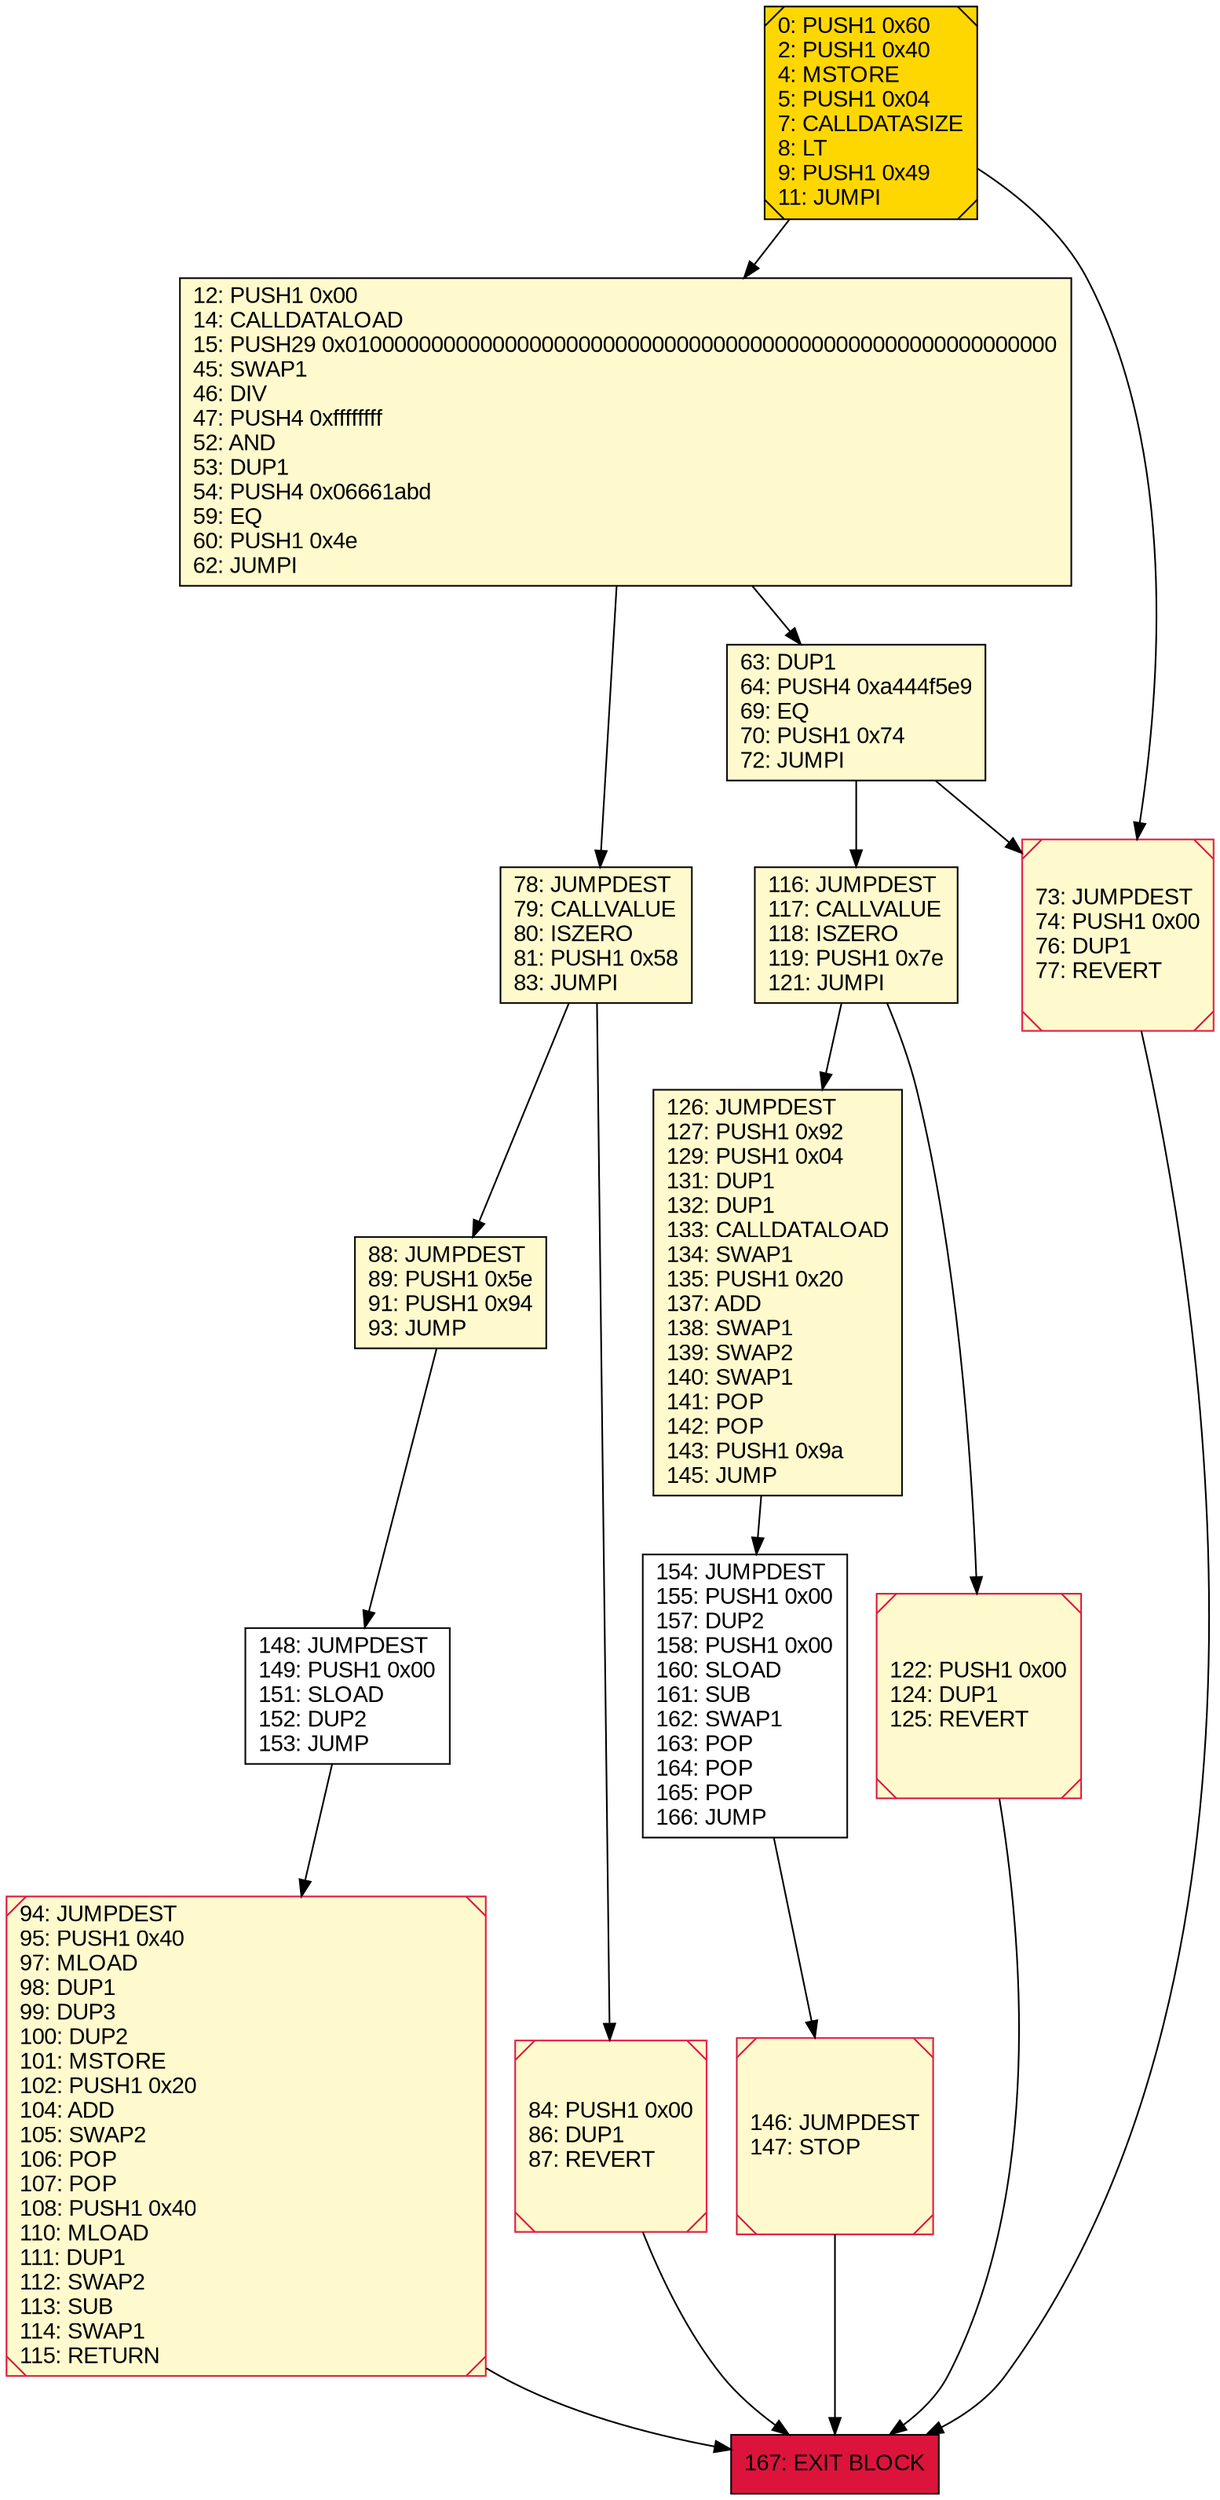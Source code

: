 digraph G {
bgcolor=transparent rankdir=UD;
node [shape=box style=filled color=black fillcolor=white fontname=arial fontcolor=black];
148 [label="148: JUMPDEST\l149: PUSH1 0x00\l151: SLOAD\l152: DUP2\l153: JUMP\l" ];
126 [label="126: JUMPDEST\l127: PUSH1 0x92\l129: PUSH1 0x04\l131: DUP1\l132: DUP1\l133: CALLDATALOAD\l134: SWAP1\l135: PUSH1 0x20\l137: ADD\l138: SWAP1\l139: SWAP2\l140: SWAP1\l141: POP\l142: POP\l143: PUSH1 0x9a\l145: JUMP\l" fillcolor=lemonchiffon ];
146 [label="146: JUMPDEST\l147: STOP\l" fillcolor=lemonchiffon shape=Msquare color=crimson ];
12 [label="12: PUSH1 0x00\l14: CALLDATALOAD\l15: PUSH29 0x0100000000000000000000000000000000000000000000000000000000\l45: SWAP1\l46: DIV\l47: PUSH4 0xffffffff\l52: AND\l53: DUP1\l54: PUSH4 0x06661abd\l59: EQ\l60: PUSH1 0x4e\l62: JUMPI\l" fillcolor=lemonchiffon ];
167 [label="167: EXIT BLOCK\l" fillcolor=crimson ];
88 [label="88: JUMPDEST\l89: PUSH1 0x5e\l91: PUSH1 0x94\l93: JUMP\l" fillcolor=lemonchiffon ];
73 [label="73: JUMPDEST\l74: PUSH1 0x00\l76: DUP1\l77: REVERT\l" fillcolor=lemonchiffon shape=Msquare color=crimson ];
116 [label="116: JUMPDEST\l117: CALLVALUE\l118: ISZERO\l119: PUSH1 0x7e\l121: JUMPI\l" fillcolor=lemonchiffon ];
94 [label="94: JUMPDEST\l95: PUSH1 0x40\l97: MLOAD\l98: DUP1\l99: DUP3\l100: DUP2\l101: MSTORE\l102: PUSH1 0x20\l104: ADD\l105: SWAP2\l106: POP\l107: POP\l108: PUSH1 0x40\l110: MLOAD\l111: DUP1\l112: SWAP2\l113: SUB\l114: SWAP1\l115: RETURN\l" fillcolor=lemonchiffon shape=Msquare color=crimson ];
0 [label="0: PUSH1 0x60\l2: PUSH1 0x40\l4: MSTORE\l5: PUSH1 0x04\l7: CALLDATASIZE\l8: LT\l9: PUSH1 0x49\l11: JUMPI\l" fillcolor=lemonchiffon shape=Msquare fillcolor=gold ];
154 [label="154: JUMPDEST\l155: PUSH1 0x00\l157: DUP2\l158: PUSH1 0x00\l160: SLOAD\l161: SUB\l162: SWAP1\l163: POP\l164: POP\l165: POP\l166: JUMP\l" ];
84 [label="84: PUSH1 0x00\l86: DUP1\l87: REVERT\l" fillcolor=lemonchiffon shape=Msquare color=crimson ];
63 [label="63: DUP1\l64: PUSH4 0xa444f5e9\l69: EQ\l70: PUSH1 0x74\l72: JUMPI\l" fillcolor=lemonchiffon ];
122 [label="122: PUSH1 0x00\l124: DUP1\l125: REVERT\l" fillcolor=lemonchiffon shape=Msquare color=crimson ];
78 [label="78: JUMPDEST\l79: CALLVALUE\l80: ISZERO\l81: PUSH1 0x58\l83: JUMPI\l" fillcolor=lemonchiffon ];
146 -> 167;
78 -> 84;
148 -> 94;
116 -> 126;
94 -> 167;
73 -> 167;
88 -> 148;
12 -> 63;
126 -> 154;
84 -> 167;
154 -> 146;
78 -> 88;
0 -> 12;
116 -> 122;
12 -> 78;
63 -> 73;
63 -> 116;
0 -> 73;
122 -> 167;
}